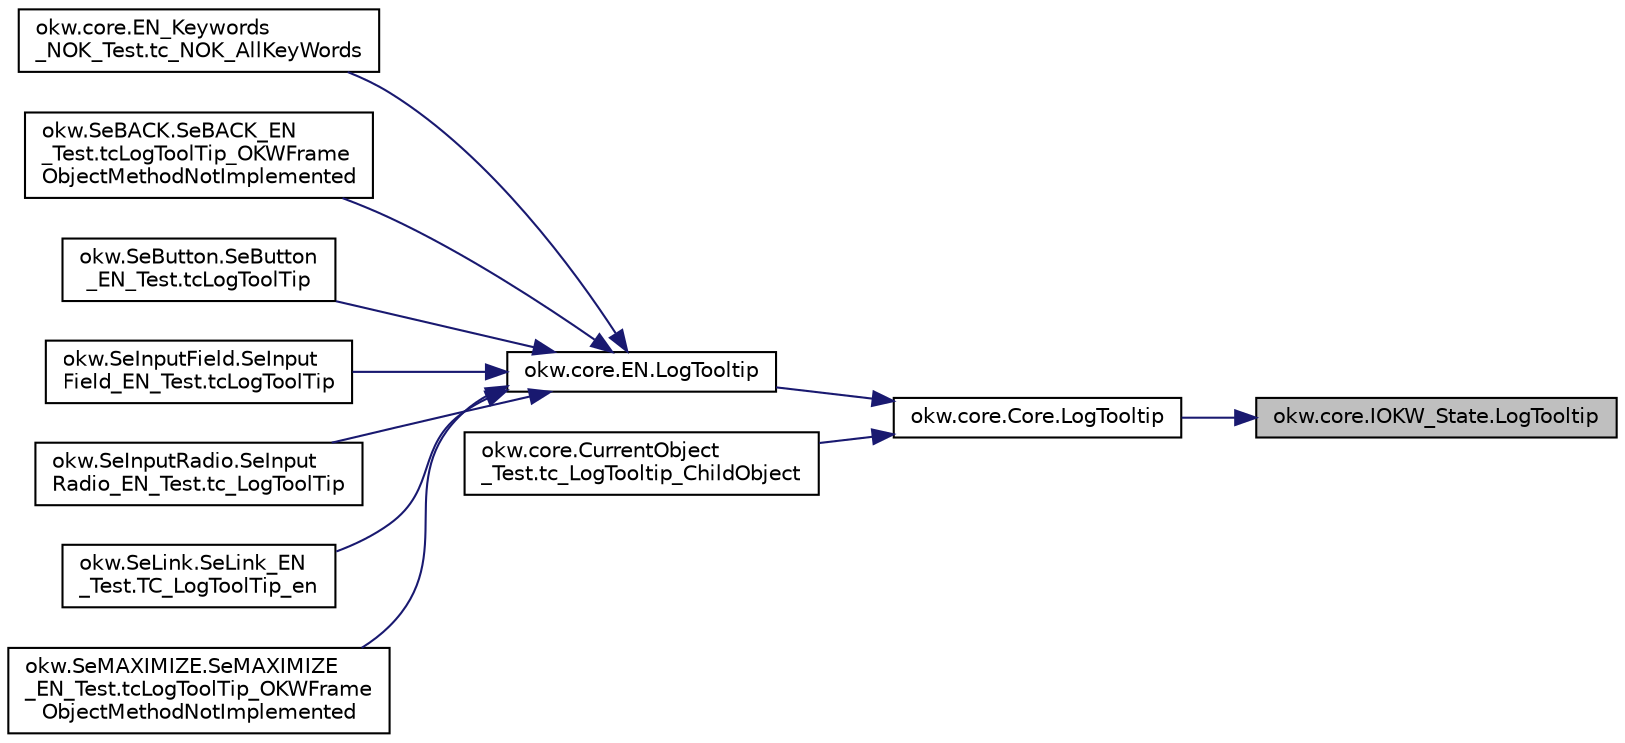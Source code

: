 digraph "okw.core.IOKW_State.LogTooltip"
{
 // INTERACTIVE_SVG=YES
 // LATEX_PDF_SIZE
  edge [fontname="Helvetica",fontsize="10",labelfontname="Helvetica",labelfontsize="10"];
  node [fontname="Helvetica",fontsize="10",shape=record];
  rankdir="RL";
  Node1051 [label="okw.core.IOKW_State.LogTooltip",height=0.2,width=0.4,color="black", fillcolor="grey75", style="filled", fontcolor="black",tooltip="Dokumentiert die Kurzinfo zu einem Werkzeug des gegebenen Objekts."];
  Node1051 -> Node1052 [dir="back",color="midnightblue",fontsize="10",style="solid",fontname="Helvetica"];
  Node1052 [label="okw.core.Core.LogTooltip",height=0.2,width=0.4,color="black", fillcolor="white", style="filled",URL="$classokw_1_1core_1_1_core.html#a865a6eab7d2b9fe768ac92e0b6272af8",tooltip="Dokumentiert die Kurzinfo zu einem Werkzeug des gegebenen Objekts."];
  Node1052 -> Node1053 [dir="back",color="midnightblue",fontsize="10",style="solid",fontname="Helvetica"];
  Node1053 [label="okw.core.EN.LogTooltip",height=0.2,width=0.4,color="black", fillcolor="white", style="filled",URL="$classokw_1_1core_1_1_e_n.html#ab57fa7690caf495dccbfd6975b735627",tooltip="Dokumentiert die Kurzinfo zu einem Werkzeug des gegebenen Objekts."];
  Node1053 -> Node1054 [dir="back",color="midnightblue",fontsize="10",style="solid",fontname="Helvetica"];
  Node1054 [label="okw.core.EN_Keywords\l_NOK_Test.tc_NOK_AllKeyWords",height=0.2,width=0.4,color="black", fillcolor="white", style="filled",URL="$classokw_1_1core_1_1_e_n___keywords___n_o_k___test.html#a81a960a2341dfb0e27da7871291c84dc",tooltip="Prüft methoden aufruf für einen einfachen Click."];
  Node1053 -> Node1055 [dir="back",color="midnightblue",fontsize="10",style="solid",fontname="Helvetica"];
  Node1055 [label="okw.SeBACK.SeBACK_EN\l_Test.tcLogToolTip_OKWFrame\lObjectMethodNotImplemented",height=0.2,width=0.4,color="black", fillcolor="white", style="filled",URL="$classokw_1_1_se_b_a_c_k_1_1_se_b_a_c_k___e_n___test.html#a0ee7f98e5978dd71636eceeaf46e6773",tooltip="Testet das Schlüsselwort LogTooltip( FN, Val ) eines SeBACK Prüfen."];
  Node1053 -> Node1056 [dir="back",color="midnightblue",fontsize="10",style="solid",fontname="Helvetica"];
  Node1056 [label="okw.SeButton.SeButton\l_EN_Test.tcLogToolTip",height=0.2,width=0.4,color="black", fillcolor="white", style="filled",URL="$classokw_1_1_se_button_1_1_se_button___e_n___test.html#a30259b96b5a11695b06f9c4b8e025f0f",tooltip="Test des Schlüsselwortes LogTooltip für den GUI-Adapter SeButton."];
  Node1053 -> Node1057 [dir="back",color="midnightblue",fontsize="10",style="solid",fontname="Helvetica"];
  Node1057 [label="okw.SeInputField.SeInput\lField_EN_Test.tcLogToolTip",height=0.2,width=0.4,color="black", fillcolor="white", style="filled",URL="$classokw_1_1_se_input_field_1_1_se_input_field___e_n___test.html#a349914259c1644d19875d882a783bdb6",tooltip="Teste das Schlüsselwort LogTooltip( FN ) eines SeInputText Prüfen."];
  Node1053 -> Node1058 [dir="back",color="midnightblue",fontsize="10",style="solid",fontname="Helvetica"];
  Node1058 [label="okw.SeInputRadio.SeInput\lRadio_EN_Test.tc_LogToolTip",height=0.2,width=0.4,color="black", fillcolor="white", style="filled",URL="$classokw_1_1_se_input_radio_1_1_se_input_radio___e_n___test.html#ab7bf9763de116419a8384cae94a825bf",tooltip="Test des Schlüsselwortes LogTooltip für den GUI-Adapter SeInputRadio."];
  Node1053 -> Node1059 [dir="back",color="midnightblue",fontsize="10",style="solid",fontname="Helvetica"];
  Node1059 [label="okw.SeLink.SeLink_EN\l_Test.TC_LogToolTip_en",height=0.2,width=0.4,color="black", fillcolor="white", style="filled",URL="$classokw_1_1_se_link_1_1_se_link___e_n___test.html#ade5477cb18a1aaf96deb62f11f8a69c0",tooltip="Tooltip eines Textfeldes Prüfen."];
  Node1053 -> Node1060 [dir="back",color="midnightblue",fontsize="10",style="solid",fontname="Helvetica"];
  Node1060 [label="okw.SeMAXIMIZE.SeMAXIMIZE\l_EN_Test.tcLogToolTip_OKWFrame\lObjectMethodNotImplemented",height=0.2,width=0.4,color="black", fillcolor="white", style="filled",URL="$classokw_1_1_se_m_a_x_i_m_i_z_e_1_1_se_m_a_x_i_m_i_z_e___e_n___test.html#a50e07a13d9bae495cc90645319f7f592",tooltip="Testet das Schlüsselwort LogTooltip( FN, Val ) eines SeMAXIMIZE Prüfen."];
  Node1052 -> Node1061 [dir="back",color="midnightblue",fontsize="10",style="solid",fontname="Helvetica"];
  Node1061 [label="okw.core.CurrentObject\l_Test.tc_LogTooltip_ChildObject",height=0.2,width=0.4,color="black", fillcolor="white", style="filled",URL="$classokw_1_1core_1_1_current_object___test.html#a4e1ae4f5b702c6fa3451396cd7a12331",tooltip="Testziel: Prüft den Aufruf der Methode LogTooltip( \"FN\" ) im ChildObject."];
}

